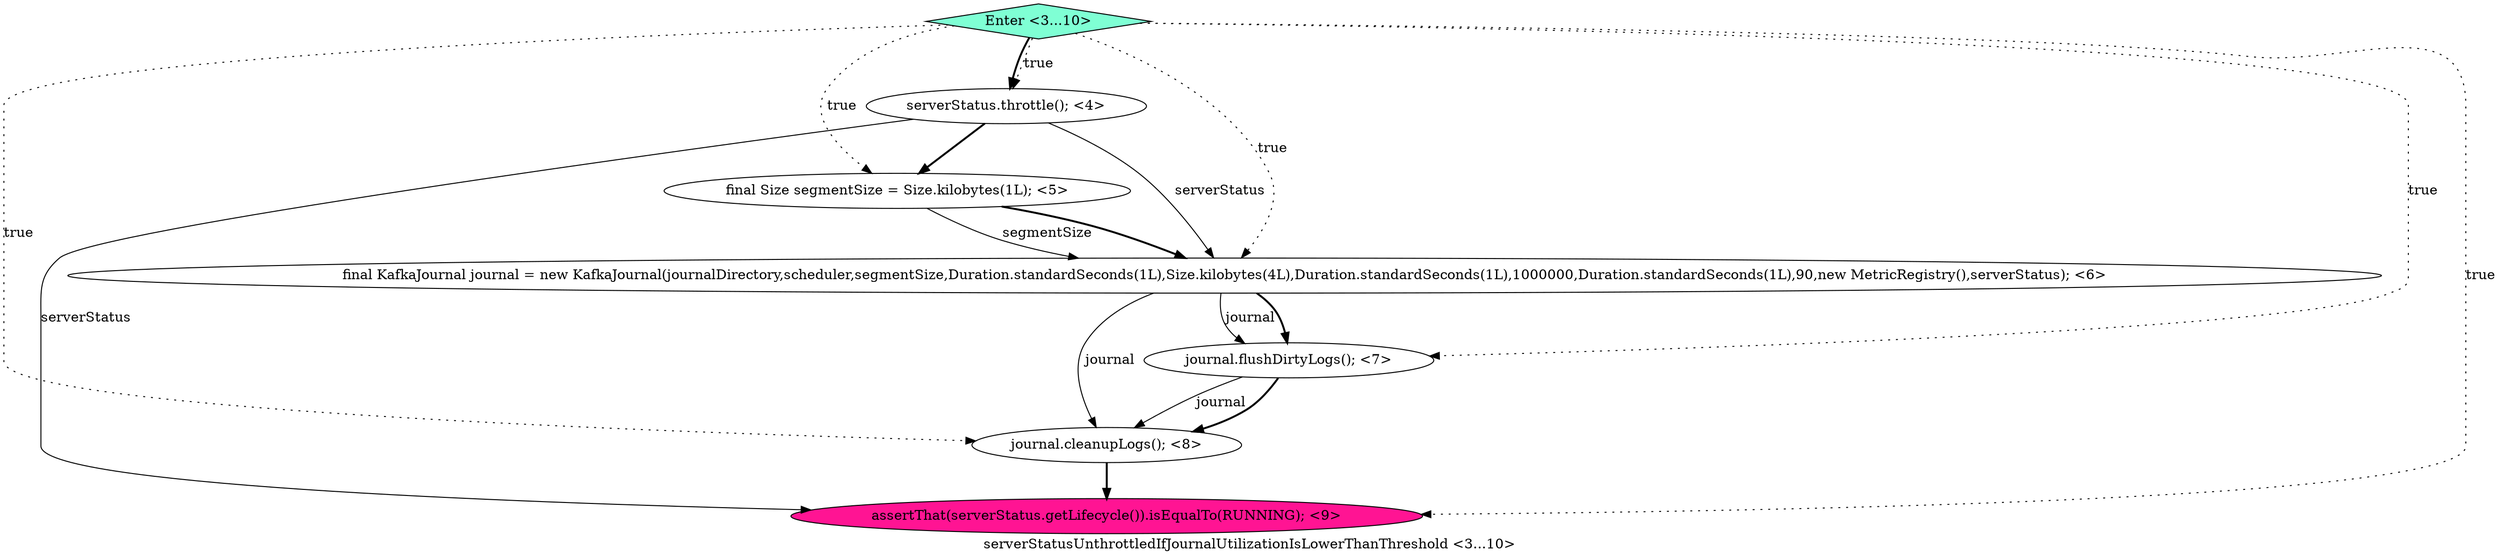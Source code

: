 digraph PDG {
label = "serverStatusUnthrottledIfJournalUtilizationIsLowerThanThreshold <3...10>";
0.3 [style = filled, label = "journal.flushDirtyLogs(); <7>", fillcolor = white, shape = ellipse];
0.2 [style = filled, label = "final KafkaJournal journal = new KafkaJournal(journalDirectory,scheduler,segmentSize,Duration.standardSeconds(1L),Size.kilobytes(4L),Duration.standardSeconds(1L),1000000,Duration.standardSeconds(1L),90,new MetricRegistry(),serverStatus); <6>", fillcolor = white, shape = ellipse];
0.1 [style = filled, label = "final Size segmentSize = Size.kilobytes(1L); <5>", fillcolor = white, shape = ellipse];
0.5 [style = filled, label = "assertThat(serverStatus.getLifecycle()).isEqualTo(RUNNING); <9>", fillcolor = deeppink, shape = ellipse];
0.4 [style = filled, label = "journal.cleanupLogs(); <8>", fillcolor = white, shape = ellipse];
0.6 [style = filled, label = "Enter <3...10>", fillcolor = aquamarine, shape = diamond];
0.0 [style = filled, label = "serverStatus.throttle(); <4>", fillcolor = white, shape = ellipse];
0.0 -> 0.1 [style = bold, label=""];
0.0 -> 0.2 [style = solid, label="serverStatus"];
0.0 -> 0.5 [style = solid, label="serverStatus"];
0.1 -> 0.2 [style = solid, label="segmentSize"];
0.1 -> 0.2 [style = bold, label=""];
0.2 -> 0.3 [style = solid, label="journal"];
0.2 -> 0.3 [style = bold, label=""];
0.2 -> 0.4 [style = solid, label="journal"];
0.3 -> 0.4 [style = solid, label="journal"];
0.3 -> 0.4 [style = bold, label=""];
0.4 -> 0.5 [style = bold, label=""];
0.6 -> 0.0 [style = dotted, label="true"];
0.6 -> 0.0 [style = bold, label=""];
0.6 -> 0.1 [style = dotted, label="true"];
0.6 -> 0.2 [style = dotted, label="true"];
0.6 -> 0.3 [style = dotted, label="true"];
0.6 -> 0.4 [style = dotted, label="true"];
0.6 -> 0.5 [style = dotted, label="true"];
}

